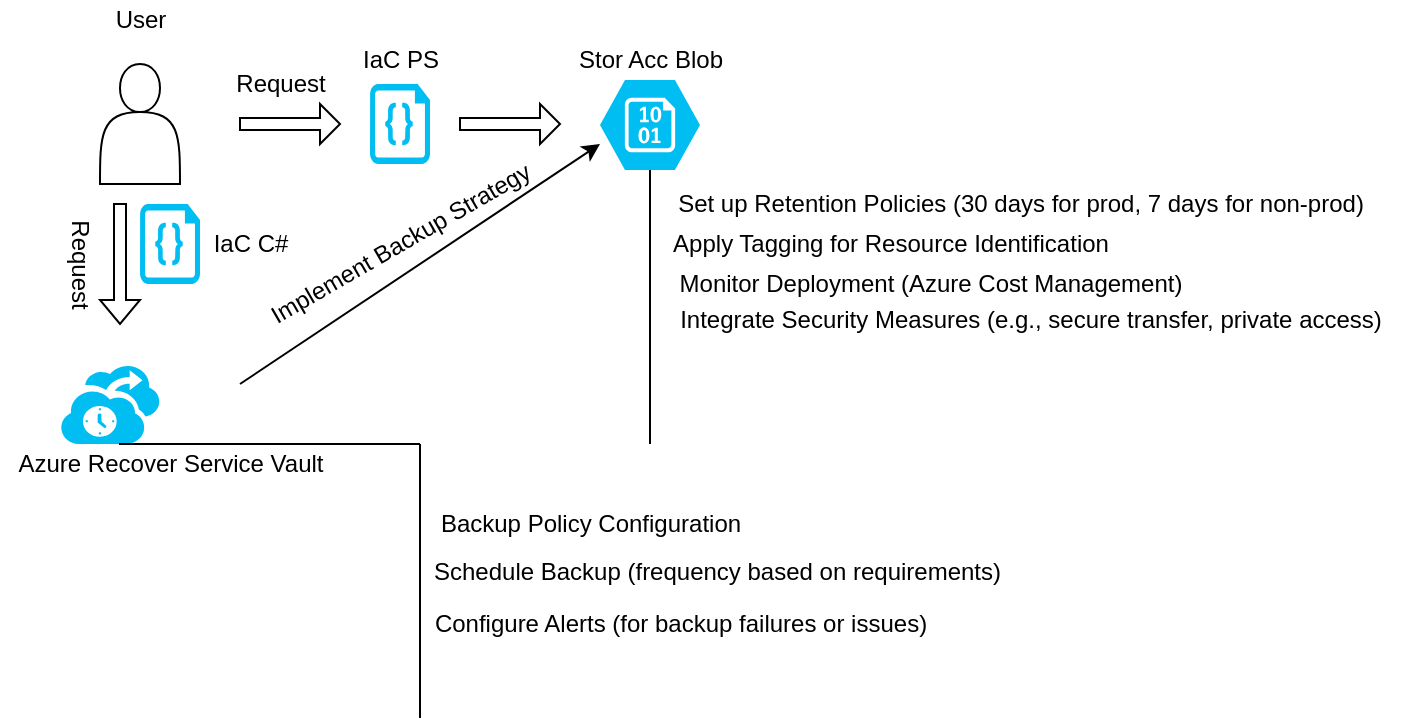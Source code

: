 <mxfile version="18.1.3" type="device"><diagram id="Qatc5fKUGv6L8EN7nAyU" name="Page-1"><mxGraphModel dx="1209" dy="658" grid="1" gridSize="10" guides="1" tooltips="1" connect="1" arrows="1" fold="1" page="1" pageScale="1" pageWidth="850" pageHeight="1100" math="0" shadow="0"><root><mxCell id="0"/><mxCell id="1" parent="0"/><mxCell id="z3mBJ2Kzw3kbAtw1MyCn-2" value="" style="shape=actor;whiteSpace=wrap;html=1;" vertex="1" parent="1"><mxGeometry x="50" y="240" width="40" height="60" as="geometry"/></mxCell><mxCell id="z3mBJ2Kzw3kbAtw1MyCn-3" value="" style="shape=singleArrow;whiteSpace=wrap;html=1;" vertex="1" parent="1"><mxGeometry x="120" y="260" width="50" height="20" as="geometry"/></mxCell><mxCell id="z3mBJ2Kzw3kbAtw1MyCn-4" value="Request" style="text;html=1;align=center;verticalAlign=middle;resizable=0;points=[];autosize=1;strokeColor=none;fillColor=none;" vertex="1" parent="1"><mxGeometry x="110" y="240" width="60" height="20" as="geometry"/></mxCell><mxCell id="z3mBJ2Kzw3kbAtw1MyCn-5" value="" style="verticalLabelPosition=bottom;html=1;verticalAlign=top;align=center;strokeColor=none;fillColor=#00BEF2;shape=mxgraph.azure.code_file;pointerEvents=1;" vertex="1" parent="1"><mxGeometry x="185" y="250" width="30" height="40" as="geometry"/></mxCell><mxCell id="z3mBJ2Kzw3kbAtw1MyCn-6" value="IaC PS" style="text;html=1;align=center;verticalAlign=middle;resizable=0;points=[];autosize=1;strokeColor=none;fillColor=none;" vertex="1" parent="1"><mxGeometry x="175" y="228" width="50" height="20" as="geometry"/></mxCell><mxCell id="z3mBJ2Kzw3kbAtw1MyCn-7" value="" style="shape=singleArrow;whiteSpace=wrap;html=1;" vertex="1" parent="1"><mxGeometry x="230" y="260" width="50" height="20" as="geometry"/></mxCell><mxCell id="z3mBJ2Kzw3kbAtw1MyCn-9" value="" style="verticalLabelPosition=bottom;html=1;verticalAlign=top;align=center;strokeColor=none;fillColor=#00BEF2;shape=mxgraph.azure.storage_blob;" vertex="1" parent="1"><mxGeometry x="300" y="248" width="50" height="45" as="geometry"/></mxCell><mxCell id="z3mBJ2Kzw3kbAtw1MyCn-10" value="Stor Acc Blob" style="text;html=1;align=center;verticalAlign=middle;resizable=0;points=[];autosize=1;strokeColor=none;fillColor=none;" vertex="1" parent="1"><mxGeometry x="280" y="228" width="90" height="20" as="geometry"/></mxCell><mxCell id="z3mBJ2Kzw3kbAtw1MyCn-12" value="Apply Tagging for Resource Identification" style="text;html=1;align=center;verticalAlign=middle;resizable=0;points=[];autosize=1;strokeColor=none;fillColor=none;" vertex="1" parent="1"><mxGeometry x="330" y="320" width="230" height="20" as="geometry"/></mxCell><mxCell id="z3mBJ2Kzw3kbAtw1MyCn-13" value="Set up Retention Policies (30 days for prod, 7 days for non-prod)" style="text;html=1;align=center;verticalAlign=middle;resizable=0;points=[];autosize=1;strokeColor=none;fillColor=none;" vertex="1" parent="1"><mxGeometry x="330" y="300" width="360" height="20" as="geometry"/></mxCell><mxCell id="z3mBJ2Kzw3kbAtw1MyCn-16" value="Monitor Deployment (Azure Cost Management)" style="text;html=1;align=center;verticalAlign=middle;resizable=0;points=[];autosize=1;strokeColor=none;fillColor=none;" vertex="1" parent="1"><mxGeometry x="330" y="340" width="270" height="20" as="geometry"/></mxCell><mxCell id="z3mBJ2Kzw3kbAtw1MyCn-17" value="" style="shape=singleArrow;direction=south;whiteSpace=wrap;html=1;" vertex="1" parent="1"><mxGeometry x="50" y="310" width="20" height="60" as="geometry"/></mxCell><mxCell id="z3mBJ2Kzw3kbAtw1MyCn-19" value="User" style="text;html=1;align=center;verticalAlign=middle;resizable=0;points=[];autosize=1;strokeColor=none;fillColor=none;" vertex="1" parent="1"><mxGeometry x="50" y="208" width="40" height="20" as="geometry"/></mxCell><mxCell id="z3mBJ2Kzw3kbAtw1MyCn-20" value="" style="verticalLabelPosition=bottom;html=1;verticalAlign=top;align=center;strokeColor=none;fillColor=#00BEF2;shape=mxgraph.azure.code_file;pointerEvents=1;" vertex="1" parent="1"><mxGeometry x="70" y="310" width="30" height="40" as="geometry"/></mxCell><mxCell id="z3mBJ2Kzw3kbAtw1MyCn-21" value="IaC C#" style="text;html=1;align=center;verticalAlign=middle;resizable=0;points=[];autosize=1;strokeColor=none;fillColor=none;" vertex="1" parent="1"><mxGeometry x="100" y="320" width="50" height="20" as="geometry"/></mxCell><mxCell id="z3mBJ2Kzw3kbAtw1MyCn-22" value="" style="verticalLabelPosition=bottom;html=1;verticalAlign=top;align=center;strokeColor=none;fillColor=#00BEF2;shape=mxgraph.azure.backup_service;" vertex="1" parent="1"><mxGeometry x="30" y="390" width="50" height="40" as="geometry"/></mxCell><mxCell id="z3mBJ2Kzw3kbAtw1MyCn-23" value="Azure Recover Service Vault" style="text;html=1;align=center;verticalAlign=middle;resizable=0;points=[];autosize=1;strokeColor=none;fillColor=none;" vertex="1" parent="1"><mxGeometry y="430" width="170" height="20" as="geometry"/></mxCell><mxCell id="z3mBJ2Kzw3kbAtw1MyCn-24" value="Implement Backup Strategy" style="text;html=1;align=center;verticalAlign=middle;resizable=0;points=[];autosize=1;strokeColor=none;fillColor=none;rotation=-30;" vertex="1" parent="1"><mxGeometry x="120" y="320" width="160" height="20" as="geometry"/></mxCell><mxCell id="z3mBJ2Kzw3kbAtw1MyCn-25" value="" style="endArrow=classic;html=1;rounded=0;entryX=0;entryY=0.711;entryDx=0;entryDy=0;entryPerimeter=0;" edge="1" parent="1" target="z3mBJ2Kzw3kbAtw1MyCn-9"><mxGeometry width="50" height="50" relative="1" as="geometry"><mxPoint x="120" y="400" as="sourcePoint"/><mxPoint x="170" y="350" as="targetPoint"/></mxGeometry></mxCell><mxCell id="z3mBJ2Kzw3kbAtw1MyCn-26" value="&lt;div&gt;Integrate Security Measures (e.g., secure transfer, private access)&lt;/div&gt;&lt;div&gt;&lt;br&gt;&lt;/div&gt;" style="text;html=1;align=center;verticalAlign=middle;resizable=0;points=[];autosize=1;strokeColor=none;fillColor=none;" vertex="1" parent="1"><mxGeometry x="330" y="360" width="370" height="30" as="geometry"/></mxCell><mxCell id="z3mBJ2Kzw3kbAtw1MyCn-27" value="" style="endArrow=none;html=1;rounded=0;entryX=0.5;entryY=1;entryDx=0;entryDy=0;entryPerimeter=0;" edge="1" parent="1" target="z3mBJ2Kzw3kbAtw1MyCn-9"><mxGeometry width="50" height="50" relative="1" as="geometry"><mxPoint x="325" y="430" as="sourcePoint"/><mxPoint x="310" y="340" as="targetPoint"/></mxGeometry></mxCell><mxCell id="z3mBJ2Kzw3kbAtw1MyCn-28" value="Backup Policy Configuration" style="text;html=1;align=center;verticalAlign=middle;resizable=0;points=[];autosize=1;strokeColor=none;fillColor=none;" vertex="1" parent="1"><mxGeometry x="210" y="460" width="170" height="20" as="geometry"/></mxCell><mxCell id="z3mBJ2Kzw3kbAtw1MyCn-29" value="" style="endArrow=none;html=1;rounded=0;entryX=0.5;entryY=1;entryDx=0;entryDy=0;entryPerimeter=0;" edge="1" parent="1"><mxGeometry width="50" height="50" relative="1" as="geometry"><mxPoint x="210" y="430" as="sourcePoint"/><mxPoint x="59.5" y="430" as="targetPoint"/></mxGeometry></mxCell><mxCell id="z3mBJ2Kzw3kbAtw1MyCn-30" value="" style="endArrow=none;html=1;rounded=0;entryX=0.5;entryY=1;entryDx=0;entryDy=0;entryPerimeter=0;" edge="1" parent="1"><mxGeometry width="50" height="50" relative="1" as="geometry"><mxPoint x="210" y="567" as="sourcePoint"/><mxPoint x="210" y="430" as="targetPoint"/></mxGeometry></mxCell><mxCell id="z3mBJ2Kzw3kbAtw1MyCn-31" value="Schedule Backup (frequency based on requirements)" style="text;whiteSpace=wrap;html=1;" vertex="1" parent="1"><mxGeometry x="215" y="480" width="310" height="30" as="geometry"/></mxCell><mxCell id="z3mBJ2Kzw3kbAtw1MyCn-32" value="Configure Alerts (for backup failures or issues)" style="text;html=1;align=center;verticalAlign=middle;resizable=0;points=[];autosize=1;strokeColor=none;fillColor=none;" vertex="1" parent="1"><mxGeometry x="210" y="510" width="260" height="20" as="geometry"/></mxCell><mxCell id="z3mBJ2Kzw3kbAtw1MyCn-33" value="Request" style="text;html=1;align=center;verticalAlign=middle;resizable=0;points=[];autosize=1;strokeColor=none;fillColor=none;rotation=90;" vertex="1" parent="1"><mxGeometry x="10" y="330" width="60" height="20" as="geometry"/></mxCell></root></mxGraphModel></diagram></mxfile>
